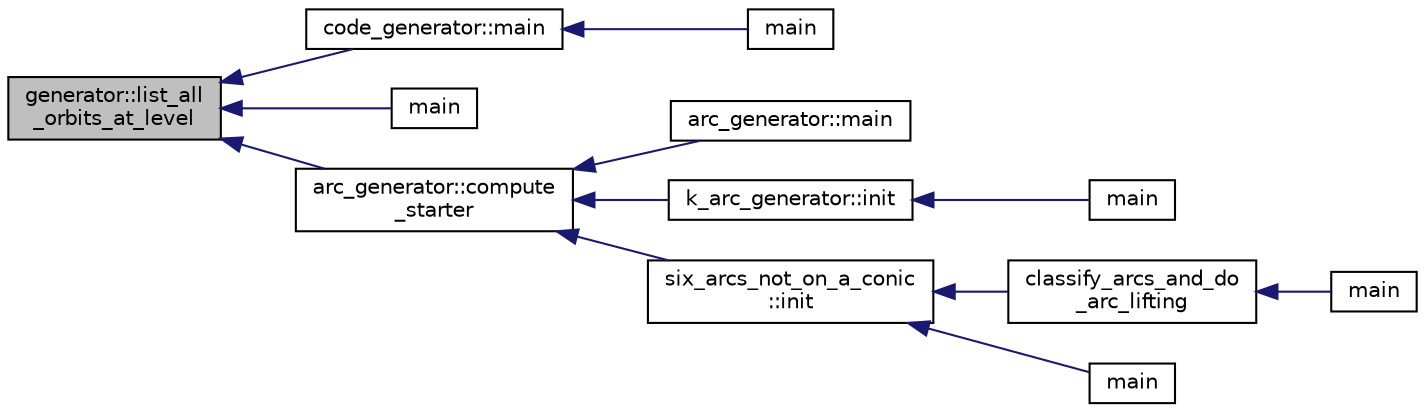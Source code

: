 digraph "generator::list_all_orbits_at_level"
{
  edge [fontname="Helvetica",fontsize="10",labelfontname="Helvetica",labelfontsize="10"];
  node [fontname="Helvetica",fontsize="10",shape=record];
  rankdir="LR";
  Node10785 [label="generator::list_all\l_orbits_at_level",height=0.2,width=0.4,color="black", fillcolor="grey75", style="filled", fontcolor="black"];
  Node10785 -> Node10786 [dir="back",color="midnightblue",fontsize="10",style="solid",fontname="Helvetica"];
  Node10786 [label="code_generator::main",height=0.2,width=0.4,color="black", fillcolor="white", style="filled",URL="$db/d37/classcode__generator.html#ab3cf3a306e4032c2b471ac95321c599f"];
  Node10786 -> Node10787 [dir="back",color="midnightblue",fontsize="10",style="solid",fontname="Helvetica"];
  Node10787 [label="main",height=0.2,width=0.4,color="black", fillcolor="white", style="filled",URL="$d4/d4f/codes_8_c.html#a217dbf8b442f20279ea00b898af96f52"];
  Node10785 -> Node10788 [dir="back",color="midnightblue",fontsize="10",style="solid",fontname="Helvetica"];
  Node10788 [label="main",height=0.2,width=0.4,color="black", fillcolor="white", style="filled",URL="$de/d2d/graph_2graph_8_c.html#a217dbf8b442f20279ea00b898af96f52"];
  Node10785 -> Node10789 [dir="back",color="midnightblue",fontsize="10",style="solid",fontname="Helvetica"];
  Node10789 [label="arc_generator::compute\l_starter",height=0.2,width=0.4,color="black", fillcolor="white", style="filled",URL="$d4/d21/classarc__generator.html#aad1dcec3a1c302e743d574bd1ac857d9"];
  Node10789 -> Node10790 [dir="back",color="midnightblue",fontsize="10",style="solid",fontname="Helvetica"];
  Node10790 [label="arc_generator::main",height=0.2,width=0.4,color="black", fillcolor="white", style="filled",URL="$d4/d21/classarc__generator.html#ad80140b51b165dad1fe6ab232be7829a"];
  Node10789 -> Node10791 [dir="back",color="midnightblue",fontsize="10",style="solid",fontname="Helvetica"];
  Node10791 [label="k_arc_generator::init",height=0.2,width=0.4,color="black", fillcolor="white", style="filled",URL="$d6/dd8/classk__arc__generator.html#a6036d9f52ede9f8ca681505626b5361d"];
  Node10791 -> Node10792 [dir="back",color="midnightblue",fontsize="10",style="solid",fontname="Helvetica"];
  Node10792 [label="main",height=0.2,width=0.4,color="black", fillcolor="white", style="filled",URL="$d6/d01/k__arc__generator__main_8_c.html#a217dbf8b442f20279ea00b898af96f52"];
  Node10789 -> Node10793 [dir="back",color="midnightblue",fontsize="10",style="solid",fontname="Helvetica"];
  Node10793 [label="six_arcs_not_on_a_conic\l::init",height=0.2,width=0.4,color="black", fillcolor="white", style="filled",URL="$d8/de6/classsix__arcs__not__on__a__conic.html#a7a4d5cf8a098488729934cfa8a70944a"];
  Node10793 -> Node10794 [dir="back",color="midnightblue",fontsize="10",style="solid",fontname="Helvetica"];
  Node10794 [label="classify_arcs_and_do\l_arc_lifting",height=0.2,width=0.4,color="black", fillcolor="white", style="filled",URL="$d6/dc3/arc__lifting__main_8_c.html#afdd7be16f16b8c71e9a72fe5f6a0b59c"];
  Node10794 -> Node10795 [dir="back",color="midnightblue",fontsize="10",style="solid",fontname="Helvetica"];
  Node10795 [label="main",height=0.2,width=0.4,color="black", fillcolor="white", style="filled",URL="$d6/dc3/arc__lifting__main_8_c.html#a217dbf8b442f20279ea00b898af96f52"];
  Node10793 -> Node10796 [dir="back",color="midnightblue",fontsize="10",style="solid",fontname="Helvetica"];
  Node10796 [label="main",height=0.2,width=0.4,color="black", fillcolor="white", style="filled",URL="$d2/dfa/create__surface__main_8_c.html#a217dbf8b442f20279ea00b898af96f52"];
}
